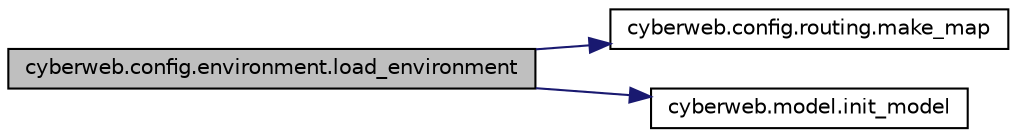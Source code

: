 digraph G
{
  edge [fontname="Helvetica",fontsize="10",labelfontname="Helvetica",labelfontsize="10"];
  node [fontname="Helvetica",fontsize="10",shape=record];
  rankdir="LR";
  Node1 [label="cyberweb.config.environment.load_environment",height=0.2,width=0.4,color="black", fillcolor="grey75", style="filled" fontcolor="black"];
  Node1 -> Node2 [color="midnightblue",fontsize="10",style="solid"];
  Node2 [label="cyberweb.config.routing.make_map",height=0.2,width=0.4,color="black", fillcolor="white", style="filled",URL="$namespacecyberweb_1_1config_1_1routing.html#adfb384306d5e2c6ac7da8ff8cc22a96b"];
  Node1 -> Node3 [color="midnightblue",fontsize="10",style="solid"];
  Node3 [label="cyberweb.model.init_model",height=0.2,width=0.4,color="black", fillcolor="white", style="filled",URL="$namespacecyberweb_1_1model.html#af4470bae5d0ad2b2006857acfa3d2757"];
}
